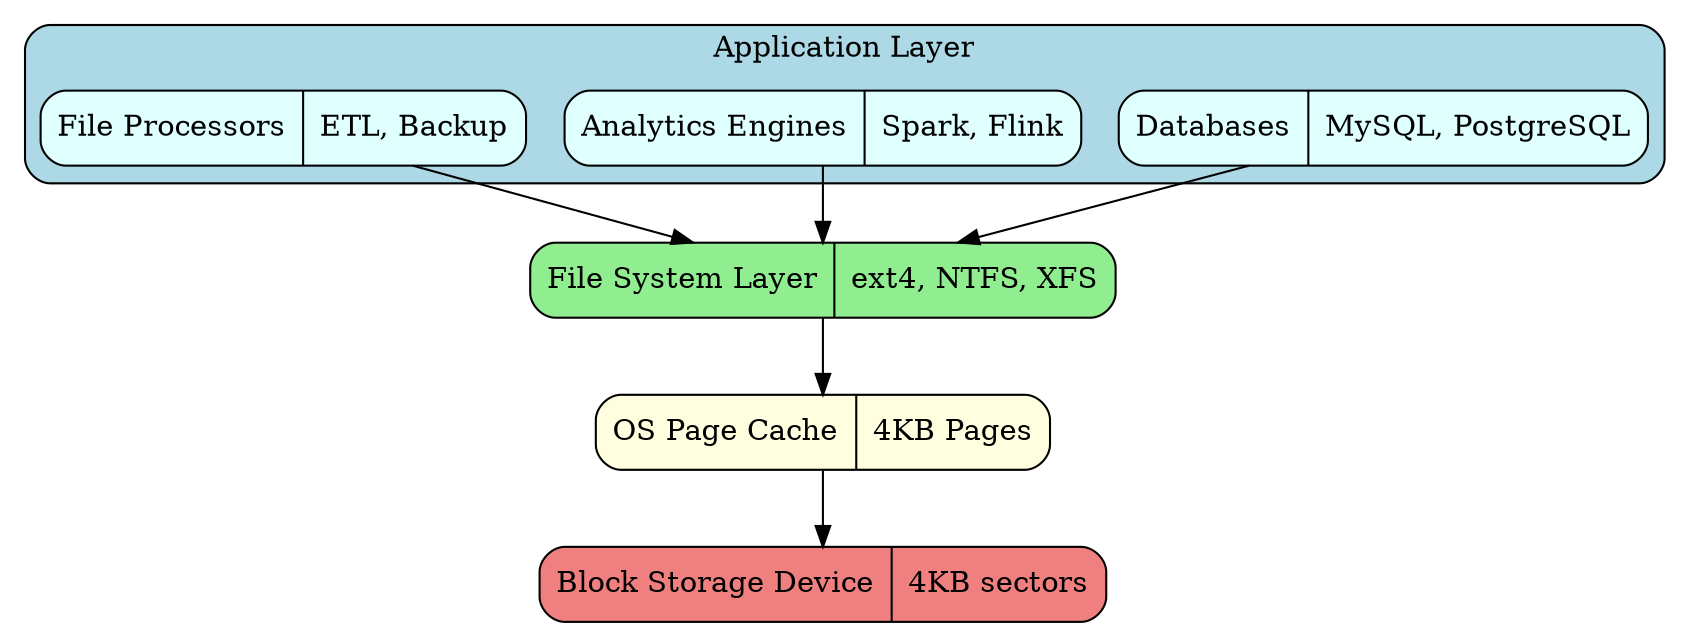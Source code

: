 // [step1 {"name":"Storage Stack Architecture"}]
digraph StorageStack {
    rankdir=TB;
    node [shape=record, style="rounded,filled"];
    
    // Applications Layer
    subgraph cluster_apps {
        label="Application Layer";
        style="rounded,filled";
        fillcolor="lightblue";
        
        database [fillcolor="lightcyan", label="Databases|MySQL, PostgreSQL"];
        analytics [fillcolor="lightcyan", label="Analytics Engines|Spark, Flink"];
        fileproc [fillcolor="lightcyan", label="File Processors|ETL, Backup"];
    }
    
    // File System Layer
    filesystem [fillcolor="lightgreen", 
               label="File System Layer|{ext4, NTFS, XFS}"];
    
    // OS Page Cache
    pagecache [fillcolor="lightyellow",
              label="OS Page Cache|{4KB Pages}"];
    
    // Block Storage
    blockstore [fillcolor="lightcoral", 
               label="Block Storage Device|4KB sectors"];
    
    // Connections - Vertical Stack Flow
    database -> filesystem;
    analytics -> filesystem;
    fileproc -> filesystem;
    
    filesystem -> pagecache;
    
    pagecache -> blockstore;
}

